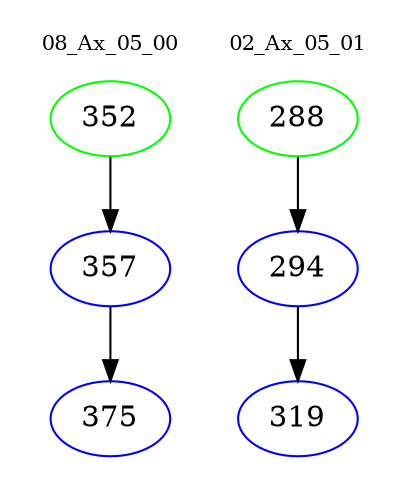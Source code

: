 digraph{
subgraph cluster_0 {
color = white
label = "08_Ax_05_00";
fontsize=10;
T0_352 [label="352", color="green"]
T0_352 -> T0_357 [color="black"]
T0_357 [label="357", color="blue"]
T0_357 -> T0_375 [color="black"]
T0_375 [label="375", color="blue"]
}
subgraph cluster_1 {
color = white
label = "02_Ax_05_01";
fontsize=10;
T1_288 [label="288", color="green"]
T1_288 -> T1_294 [color="black"]
T1_294 [label="294", color="blue"]
T1_294 -> T1_319 [color="black"]
T1_319 [label="319", color="blue"]
}
}
